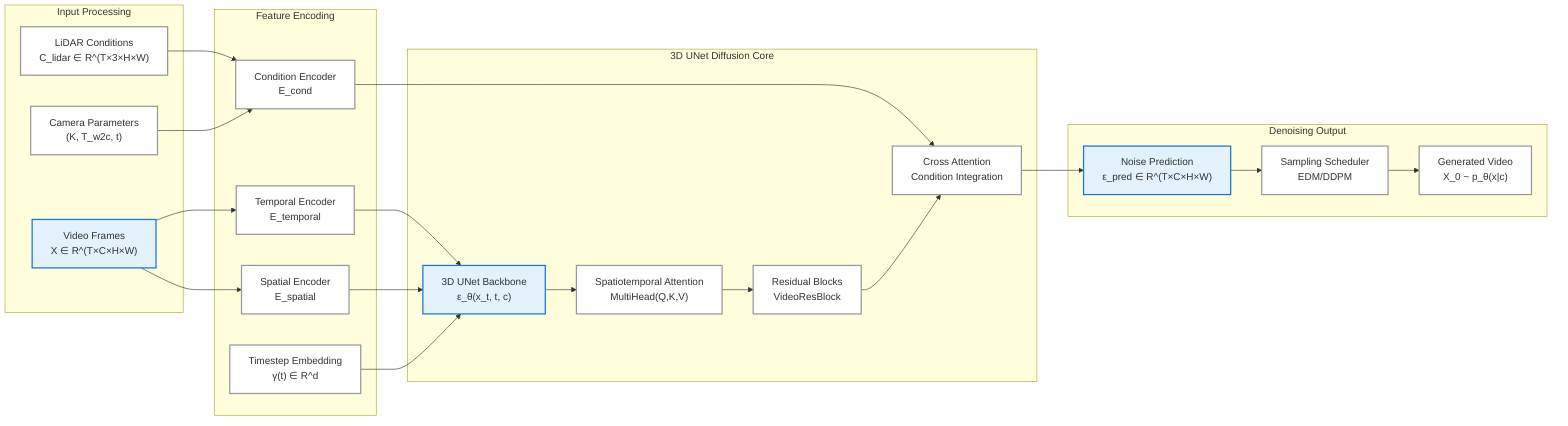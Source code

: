 graph LR
    subgraph InputLayer["Input Processing"]
        A["Video Frames<br/>X ∈ R^(T×C×H×W)"] 
        B["LiDAR Conditions<br/>C_lidar ∈ R^(T×3×H×W)"]
        C["Camera Parameters<br/>(K, T_w2c, t)"]
    end
    
    subgraph EncodingLayer["Feature Encoding"]
        D["Temporal Encoder<br/>E_temporal"]
        E["Spatial Encoder<br/>E_spatial"] 
        F["Condition Encoder<br/>E_cond"]
        G["Timestep Embedding<br/>γ(t) ∈ R^d"]
    end
    
    subgraph DiffusionCore["3D UNet Diffusion Core"]
        H["3D UNet Backbone<br/>ε_θ(x_t, t, c)"]
        I["Spatiotemporal Attention<br/>MultiHead(Q,K,V)"]
        J["Cross Attention<br/>Condition Integration"]
        K["Residual Blocks<br/>VideoResBlock"]
    end
    
    subgraph OutputLayer["Denoising Output"]
        L["Noise Prediction<br/>ε_pred ∈ R^(T×C×H×W)"]
        M["Sampling Scheduler<br/>EDM/DDPM"]
        N["Generated Video<br/>X_0 ~ p_θ(x|c)"]
    end
    
    A --> D
    A --> E
    B --> F
    C --> F
    
    D --> H
    E --> H
    F --> J
    G --> H
    
    H --> I
    I --> K
    K --> J
    J --> L
    
    L --> M
    M --> N
    
    classDef normalStyle fill:#FFFFFF,stroke:#999999,stroke-width:2px
    classDef importantStyle fill:#E3F2FD,stroke:#1976D2,stroke-width:2px
    
    class A,H,L importantStyle
    class B,C,D,E,F,G,I,J,K,M,N normalStyle